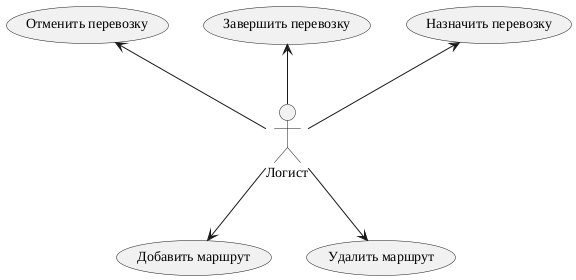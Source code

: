 @startuml
skinparam defaultFontName Liberation Serif

actor "Логист" as logist

usecase "Назначить перевозку" as add_transp
usecase "Завершить перевозку" as final_transp
usecase "Отменить перевозку" as cancel_transp
usecase "Добавить маршрут" as add_route
usecase "Удалить маршрут" as del_route

logist -up-> add_transp
logist -up-> final_transp
logist -up-> cancel_transp
logist -down-> add_route
logist -down-> del_route

@enduml
